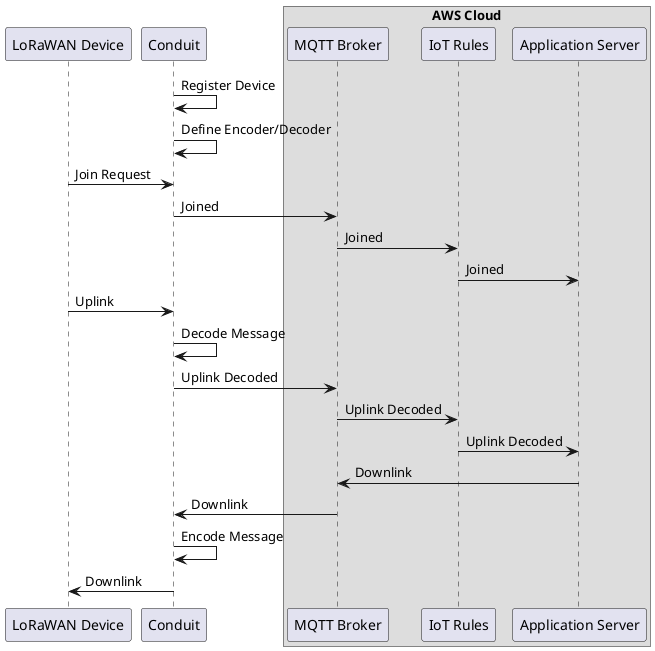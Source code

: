 @startuml "Cloud Decoder"

participant "LoRaWAN Device" as LWD
participant "Conduit" as CDT


box "AWS Cloud"
participant "MQTT Broker" as MB
participant "IoT Rules" as IR
participant "Application Server" as AS

end box

CDT -> CDT : Register Device
CDT -> CDT : Define Encoder/Decoder

LWD -> CDT : Join Request
CDT -> MB : Joined
MB -> IR : Joined
IR -> AS : Joined

LWD -> CDT : Uplink
CDT -> CDT : Decode Message
CDT -> MB : Uplink Decoded
MB -> IR : Uplink Decoded
IR -> AS : Uplink Decoded

MB <- AS : Downlink
CDT <- MB : Downlink
CDT -> CDT : Encode Message
LWD <- CDT : Downlink

@enduml

